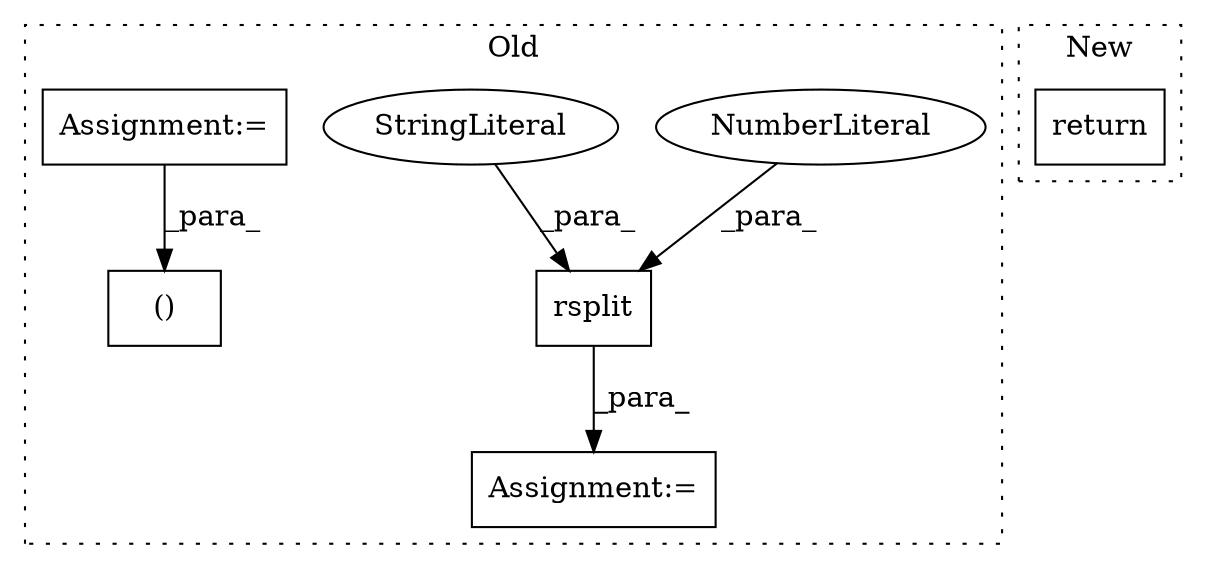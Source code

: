 digraph G {
subgraph cluster0 {
1 [label="rsplit" a="32" s="2591,2603" l="7,1" shape="box"];
3 [label="NumberLiteral" a="34" s="2602" l="1" shape="ellipse"];
4 [label="StringLiteral" a="45" s="2598" l="3" shape="ellipse"];
5 [label="Assignment:=" a="7" s="2584" l="2" shape="box"];
6 [label="()" a="106" s="2543" l="41" shape="box"];
7 [label="Assignment:=" a="7" s="2279" l="8" shape="box"];
label = "Old";
style="dotted";
}
subgraph cluster1 {
2 [label="return" a="41" s="2287" l="7" shape="box"];
label = "New";
style="dotted";
}
1 -> 5 [label="_para_"];
3 -> 1 [label="_para_"];
4 -> 1 [label="_para_"];
7 -> 6 [label="_para_"];
}